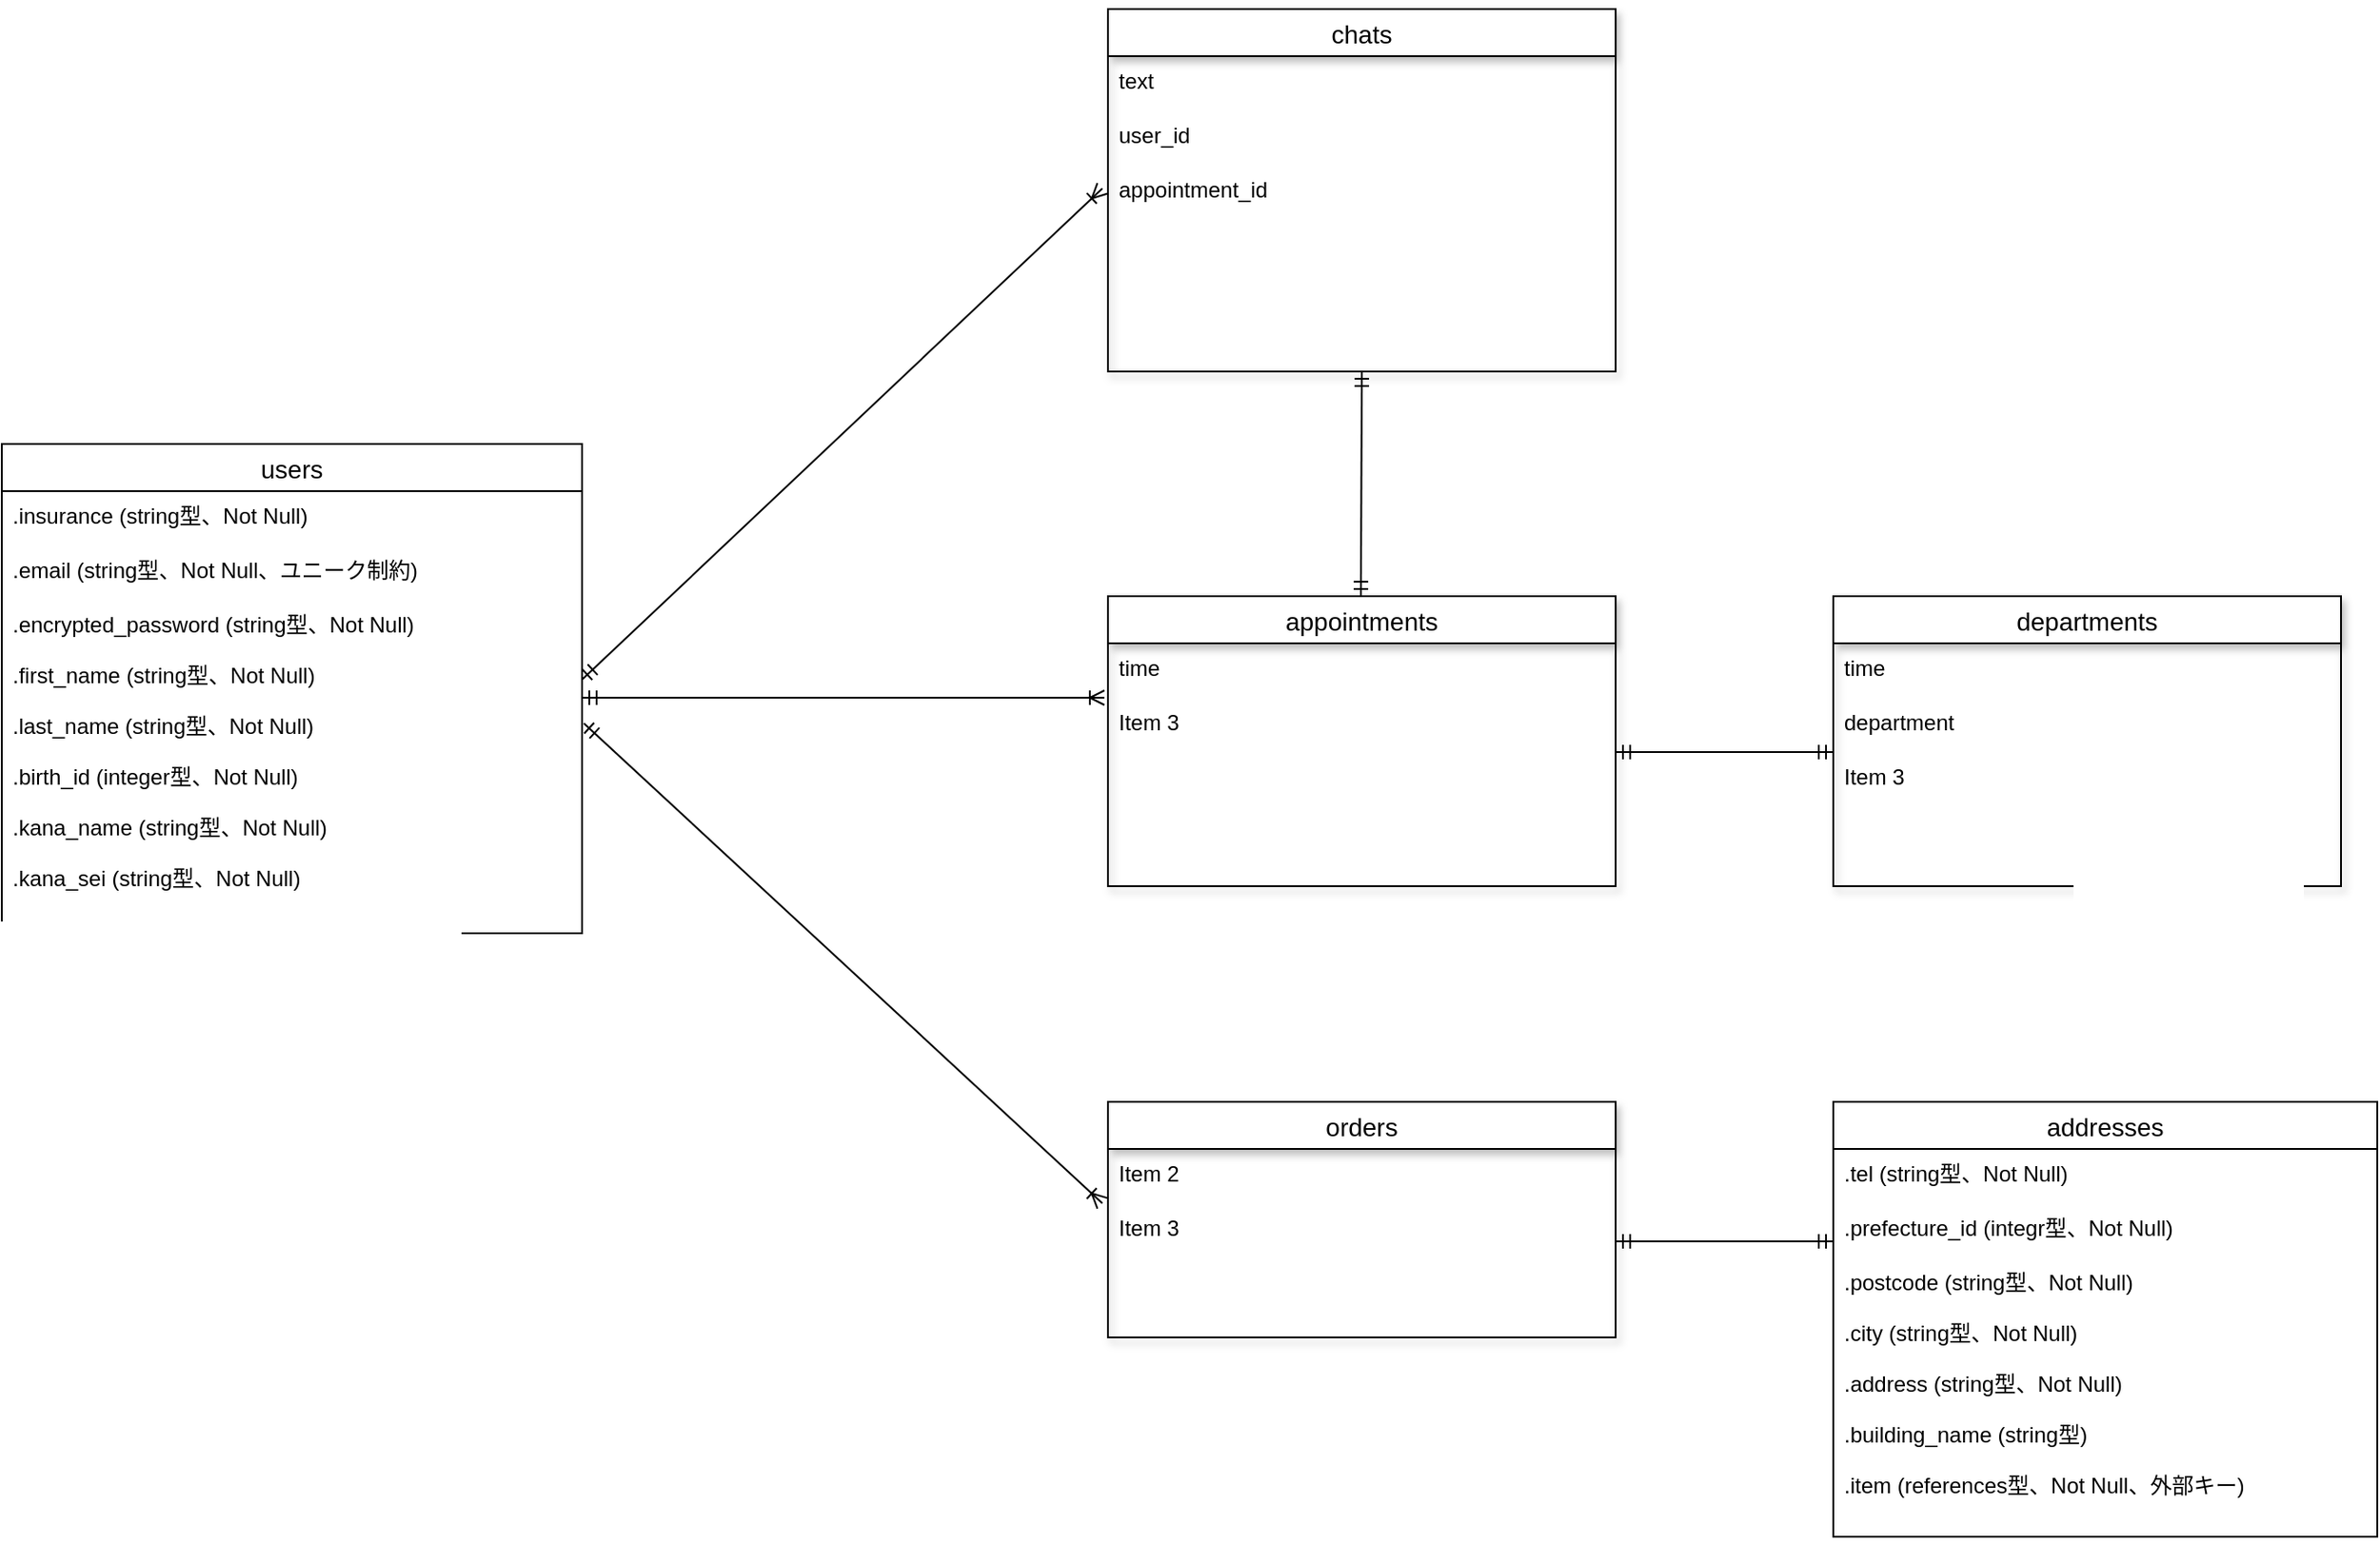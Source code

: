 <mxfile>
    <diagram id="D4zQH3Rthj6YocN5uDnW" name="ページ1">
        <mxGraphModel dx="1759" dy="1222" grid="1" gridSize="10" guides="1" tooltips="1" connect="1" arrows="1" fold="1" page="1" pageScale="1" pageWidth="1654" pageHeight="1169" math="0" shadow="0">
            <root>
                <mxCell id="0"/>
                <mxCell id="1" parent="0"/>
                <mxCell id="103" value="appointments" style="swimlane;fontStyle=0;childLayout=stackLayout;horizontal=1;startSize=26;horizontalStack=0;resizeParent=1;resizeParentMax=0;resizeLast=0;collapsible=1;marginBottom=0;align=center;fontSize=14;shadow=1;" parent="1" vertex="1">
                    <mxGeometry x="840" y="524" width="280" height="160" as="geometry"/>
                </mxCell>
                <mxCell id="104" value="time" style="text;strokeColor=none;fillColor=none;spacingLeft=4;spacingRight=4;overflow=hidden;rotatable=0;points=[[0,0.5],[1,0.5]];portConstraint=eastwest;fontSize=12;" parent="103" vertex="1">
                    <mxGeometry y="26" width="280" height="30" as="geometry"/>
                </mxCell>
                <mxCell id="106" value="Item 3" style="text;strokeColor=none;fillColor=none;spacingLeft=4;spacingRight=4;overflow=hidden;rotatable=0;points=[[0,0.5],[1,0.5]];portConstraint=eastwest;fontSize=12;" parent="103" vertex="1">
                    <mxGeometry y="56" width="280" height="104" as="geometry"/>
                </mxCell>
                <mxCell id="107" value="orders" style="swimlane;fontStyle=0;childLayout=stackLayout;horizontal=1;startSize=26;horizontalStack=0;resizeParent=1;resizeParentMax=0;resizeLast=0;collapsible=1;marginBottom=0;align=center;fontSize=14;shadow=1;" parent="1" vertex="1">
                    <mxGeometry x="840" y="803" width="280" height="130" as="geometry"/>
                </mxCell>
                <mxCell id="109" value="Item 2" style="text;strokeColor=none;fillColor=none;spacingLeft=4;spacingRight=4;overflow=hidden;rotatable=0;points=[[0,0.5],[1,0.5]];portConstraint=eastwest;fontSize=12;" parent="107" vertex="1">
                    <mxGeometry y="26" width="280" height="30" as="geometry"/>
                </mxCell>
                <mxCell id="110" value="Item 3" style="text;strokeColor=none;fillColor=none;spacingLeft=4;spacingRight=4;overflow=hidden;rotatable=0;points=[[0,0.5],[1,0.5]];portConstraint=eastwest;fontSize=12;" parent="107" vertex="1">
                    <mxGeometry y="56" width="280" height="74" as="geometry"/>
                </mxCell>
                <mxCell id="111" value="chats" style="swimlane;fontStyle=0;childLayout=stackLayout;horizontal=1;startSize=26;horizontalStack=0;resizeParent=1;resizeParentMax=0;resizeLast=0;collapsible=1;marginBottom=0;align=center;fontSize=14;shadow=1;" parent="1" vertex="1">
                    <mxGeometry x="840" y="200" width="280" height="200" as="geometry"/>
                </mxCell>
                <mxCell id="112" value="text" style="text;strokeColor=none;fillColor=none;spacingLeft=4;spacingRight=4;overflow=hidden;rotatable=0;points=[[0,0.5],[1,0.5]];portConstraint=eastwest;fontSize=12;" parent="111" vertex="1">
                    <mxGeometry y="26" width="280" height="30" as="geometry"/>
                </mxCell>
                <mxCell id="113" value="user_id" style="text;strokeColor=none;fillColor=none;spacingLeft=4;spacingRight=4;overflow=hidden;rotatable=0;points=[[0,0.5],[1,0.5]];portConstraint=eastwest;fontSize=12;" parent="111" vertex="1">
                    <mxGeometry y="56" width="280" height="30" as="geometry"/>
                </mxCell>
                <mxCell id="114" value="appointment_id" style="text;strokeColor=none;fillColor=none;spacingLeft=4;spacingRight=4;overflow=hidden;rotatable=0;points=[[0,0.5],[1,0.5]];portConstraint=eastwest;fontSize=12;" parent="111" vertex="1">
                    <mxGeometry y="86" width="280" height="114" as="geometry"/>
                </mxCell>
                <mxCell id="119" value="addresses" style="swimlane;fontStyle=0;childLayout=stackLayout;horizontal=1;startSize=26;horizontalStack=0;resizeParent=1;resizeParentMax=0;resizeLast=0;collapsible=1;marginBottom=0;align=center;fontSize=14;" vertex="1" parent="1">
                    <mxGeometry x="1240" y="803" width="300" height="240" as="geometry"/>
                </mxCell>
                <mxCell id="120" value=".tel (string型、Not Null)" style="text;strokeColor=none;fillColor=none;spacingLeft=4;spacingRight=4;overflow=hidden;rotatable=0;points=[[0,0.5],[1,0.5]];portConstraint=eastwest;fontSize=12;" vertex="1" parent="119">
                    <mxGeometry y="26" width="300" height="30" as="geometry"/>
                </mxCell>
                <mxCell id="121" value=".prefecture_id (integr型、Not Null)" style="text;strokeColor=none;fillColor=none;spacingLeft=4;spacingRight=4;overflow=hidden;rotatable=0;points=[[0,0.5],[1,0.5]];portConstraint=eastwest;fontSize=12;" vertex="1" parent="119">
                    <mxGeometry y="56" width="300" height="30" as="geometry"/>
                </mxCell>
                <mxCell id="122" value=".postcode (string型、Not Null)&#10;&#10;.city (string型、Not Null)&#10;&#10;.address (string型、Not Null)&#10;&#10;.building_name (string型)&#10;&#10;.item (references型、Not Null、外部キー)" style="text;strokeColor=none;fillColor=none;spacingLeft=4;spacingRight=4;overflow=hidden;rotatable=0;points=[[0,0.5],[1,0.5]];portConstraint=eastwest;fontSize=12;" vertex="1" parent="119">
                    <mxGeometry y="86" width="300" height="154" as="geometry"/>
                </mxCell>
                <mxCell id="123" value="departments" style="swimlane;fontStyle=0;childLayout=stackLayout;horizontal=1;startSize=26;horizontalStack=0;resizeParent=1;resizeParentMax=0;resizeLast=0;collapsible=1;marginBottom=0;align=center;fontSize=14;shadow=1;" vertex="1" parent="1">
                    <mxGeometry x="1240" y="524" width="280" height="160" as="geometry"/>
                </mxCell>
                <mxCell id="124" value="time" style="text;strokeColor=none;fillColor=none;spacingLeft=4;spacingRight=4;overflow=hidden;rotatable=0;points=[[0,0.5],[1,0.5]];portConstraint=eastwest;fontSize=12;" vertex="1" parent="123">
                    <mxGeometry y="26" width="280" height="30" as="geometry"/>
                </mxCell>
                <mxCell id="125" value="department" style="text;strokeColor=none;fillColor=none;spacingLeft=4;spacingRight=4;overflow=hidden;rotatable=0;points=[[0,0.5],[1,0.5]];portConstraint=eastwest;fontSize=12;" vertex="1" parent="123">
                    <mxGeometry y="56" width="280" height="30" as="geometry"/>
                </mxCell>
                <mxCell id="126" value="Item 3" style="text;strokeColor=none;fillColor=none;spacingLeft=4;spacingRight=4;overflow=hidden;rotatable=0;points=[[0,0.5],[1,0.5]];portConstraint=eastwest;fontSize=12;" vertex="1" parent="123">
                    <mxGeometry y="86" width="280" height="74" as="geometry"/>
                </mxCell>
                <mxCell id="127" value="users" style="swimlane;fontStyle=0;childLayout=stackLayout;horizontal=1;startSize=26;horizontalStack=0;resizeParent=1;resizeParentMax=0;resizeLast=0;collapsible=1;marginBottom=0;align=center;fontSize=14;" vertex="1" parent="1">
                    <mxGeometry x="230" y="440" width="320" height="270" as="geometry"/>
                </mxCell>
                <mxCell id="128" value=".insurance (string型、Not Null)" style="text;strokeColor=none;fillColor=none;spacingLeft=4;spacingRight=4;overflow=hidden;rotatable=0;points=[[0,0.5],[1,0.5]];portConstraint=eastwest;fontSize=12;" vertex="1" parent="127">
                    <mxGeometry y="26" width="320" height="30" as="geometry"/>
                </mxCell>
                <mxCell id="129" value=".email (string型、Not Null、ユニーク制約)&#10;&#10;." style="text;strokeColor=none;fillColor=none;spacingLeft=4;spacingRight=4;overflow=hidden;rotatable=0;points=[[0,0.5],[1,0.5]];portConstraint=eastwest;fontSize=12;" vertex="1" parent="127">
                    <mxGeometry y="56" width="320" height="30" as="geometry"/>
                </mxCell>
                <mxCell id="130" value=".encrypted_password (string型、Not Null)&#10;&#10;.first_name (string型、Not Null)&#10;&#10;.last_name (string型、Not Null)&#10;&#10;.birth_id (integer型、Not Null)&#10;&#10;.kana_name (string型、Not Null)&#10;&#10;.kana_sei (string型、Not Null)" style="text;strokeColor=none;fillColor=none;spacingLeft=4;spacingRight=4;overflow=hidden;rotatable=0;points=[[0,0.5],[1,0.5]];portConstraint=eastwest;fontSize=12;" vertex="1" parent="127">
                    <mxGeometry y="86" width="320" height="184" as="geometry"/>
                </mxCell>
                <mxCell id="132" value="" style="fontSize=12;html=1;endArrow=ERmandOne;startArrow=ERmandOne;" edge="1" parent="1">
                    <mxGeometry width="100" height="100" relative="1" as="geometry">
                        <mxPoint x="1120" y="880" as="sourcePoint"/>
                        <mxPoint x="1240" y="880" as="targetPoint"/>
                    </mxGeometry>
                </mxCell>
                <mxCell id="133" value="" style="fontSize=12;html=1;endArrow=ERmandOne;startArrow=ERmandOne;" edge="1" parent="1">
                    <mxGeometry width="100" height="100" relative="1" as="geometry">
                        <mxPoint x="1120" y="610" as="sourcePoint"/>
                        <mxPoint x="1240" y="610" as="targetPoint"/>
                    </mxGeometry>
                </mxCell>
                <mxCell id="134" value="" style="fontSize=12;html=1;endArrow=ERmandOne;startArrow=ERmandOne;" edge="1" parent="1">
                    <mxGeometry width="100" height="100" relative="1" as="geometry">
                        <mxPoint x="980" y="400" as="sourcePoint"/>
                        <mxPoint x="979.5" y="524" as="targetPoint"/>
                    </mxGeometry>
                </mxCell>
                <mxCell id="135" value="" style="fontSize=12;html=1;endArrow=ERoneToMany;startArrow=ERmandOne;entryX=-0.011;entryY=0.114;entryDx=0;entryDy=0;entryPerimeter=0;" edge="1" parent="1" target="114">
                    <mxGeometry width="100" height="100" relative="1" as="geometry">
                        <mxPoint x="550" y="570" as="sourcePoint"/>
                        <mxPoint x="650" y="470" as="targetPoint"/>
                        <Array as="points"/>
                    </mxGeometry>
                </mxCell>
                <mxCell id="136" value="" style="fontSize=12;html=1;endArrow=ERoneToMany;startArrow=ERmandOne;entryX=-0.007;entryY=0;entryDx=0;entryDy=0;entryPerimeter=0;" edge="1" parent="1" target="106">
                    <mxGeometry width="100" height="100" relative="1" as="geometry">
                        <mxPoint x="550" y="580" as="sourcePoint"/>
                        <mxPoint x="830" y="580" as="targetPoint"/>
                        <Array as="points"/>
                    </mxGeometry>
                </mxCell>
                <mxCell id="137" value="" style="fontSize=12;html=1;endArrow=ERoneToMany;startArrow=ERmandOne;entryX=-0.011;entryY=0;entryDx=0;entryDy=0;entryPerimeter=0;exitX=1.003;exitY=0.37;exitDx=0;exitDy=0;exitPerimeter=0;" edge="1" parent="1" source="130" target="110">
                    <mxGeometry width="100" height="100" relative="1" as="geometry">
                        <mxPoint x="550" y="601" as="sourcePoint"/>
                        <mxPoint x="836.92" y="329.996" as="targetPoint"/>
                        <Array as="points"/>
                    </mxGeometry>
                </mxCell>
            </root>
        </mxGraphModel>
    </diagram>
</mxfile>